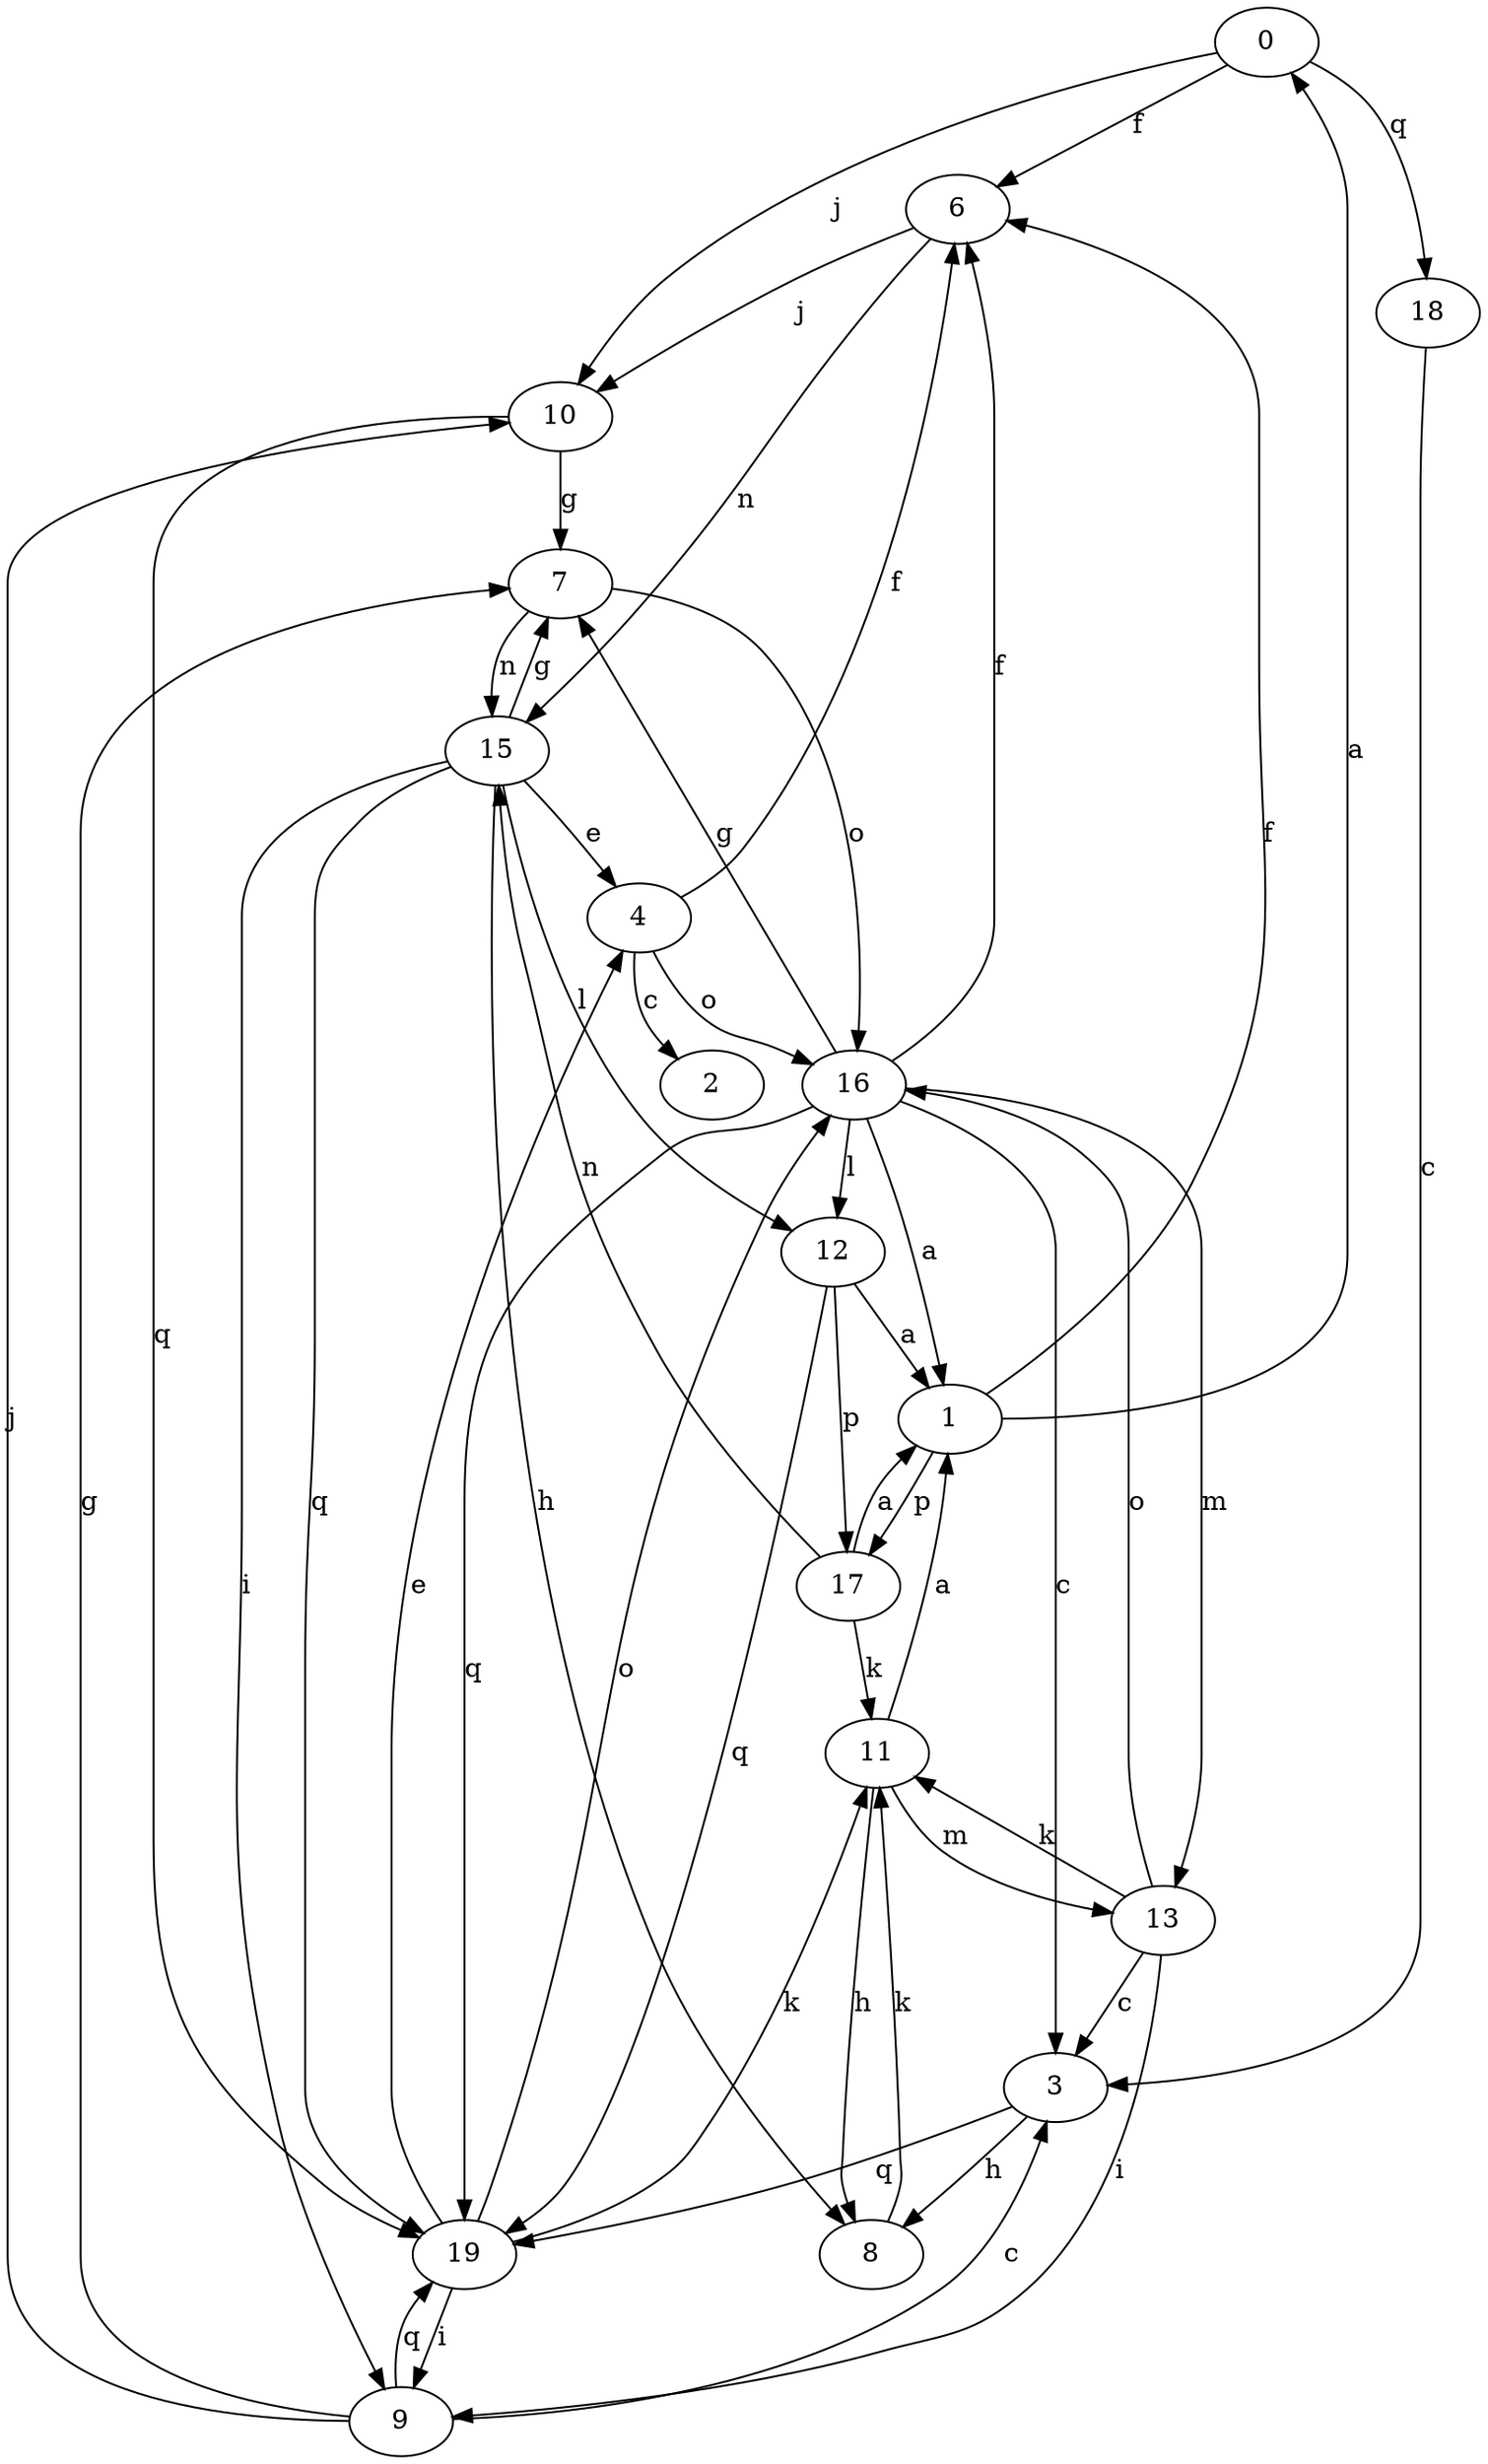 strict digraph  {
0;
1;
2;
3;
4;
6;
7;
8;
9;
10;
11;
12;
13;
15;
16;
17;
18;
19;
0 -> 6  [label=f];
0 -> 10  [label=j];
0 -> 18  [label=q];
1 -> 0  [label=a];
1 -> 6  [label=f];
1 -> 17  [label=p];
3 -> 8  [label=h];
3 -> 19  [label=q];
4 -> 2  [label=c];
4 -> 6  [label=f];
4 -> 16  [label=o];
6 -> 10  [label=j];
6 -> 15  [label=n];
7 -> 15  [label=n];
7 -> 16  [label=o];
8 -> 11  [label=k];
9 -> 3  [label=c];
9 -> 7  [label=g];
9 -> 10  [label=j];
9 -> 19  [label=q];
10 -> 7  [label=g];
10 -> 19  [label=q];
11 -> 1  [label=a];
11 -> 8  [label=h];
11 -> 13  [label=m];
12 -> 1  [label=a];
12 -> 17  [label=p];
12 -> 19  [label=q];
13 -> 3  [label=c];
13 -> 9  [label=i];
13 -> 11  [label=k];
13 -> 16  [label=o];
15 -> 4  [label=e];
15 -> 7  [label=g];
15 -> 8  [label=h];
15 -> 9  [label=i];
15 -> 12  [label=l];
15 -> 19  [label=q];
16 -> 1  [label=a];
16 -> 3  [label=c];
16 -> 6  [label=f];
16 -> 7  [label=g];
16 -> 12  [label=l];
16 -> 13  [label=m];
16 -> 19  [label=q];
17 -> 1  [label=a];
17 -> 11  [label=k];
17 -> 15  [label=n];
18 -> 3  [label=c];
19 -> 4  [label=e];
19 -> 9  [label=i];
19 -> 11  [label=k];
19 -> 16  [label=o];
}
